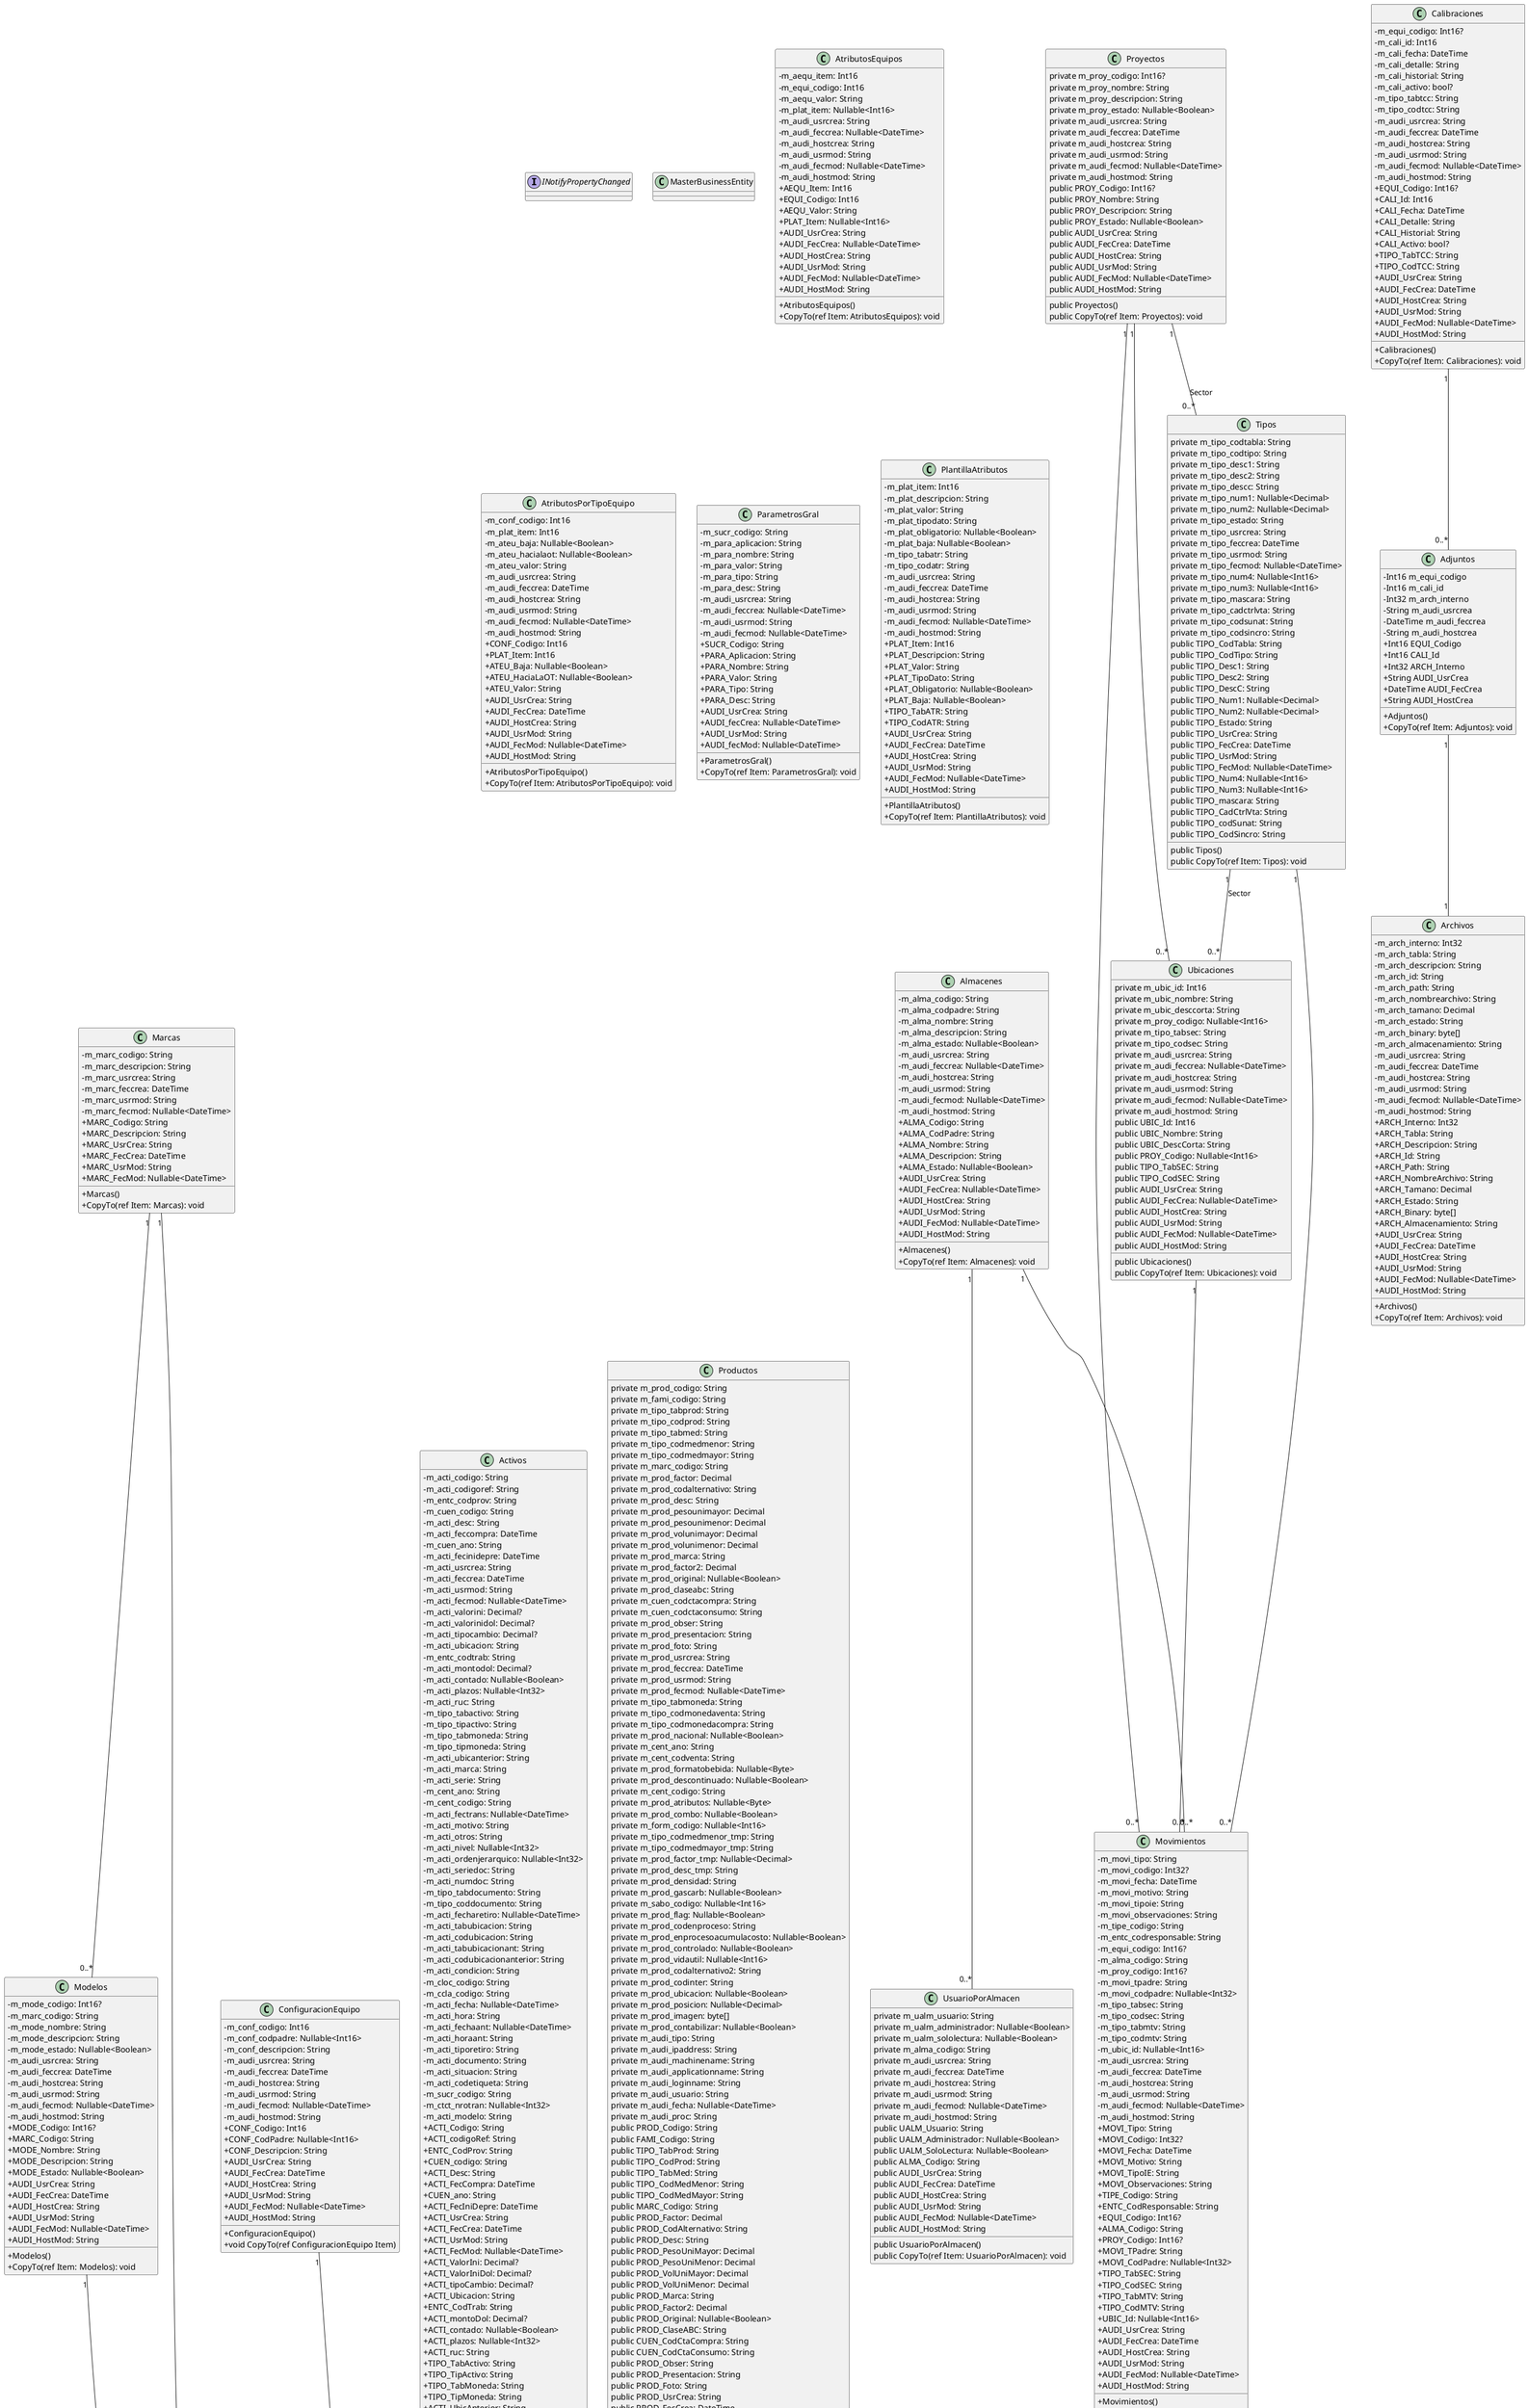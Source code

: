 @startuml Entidades Aplicacion
skinparam ClassAttributeIconSize 0

interface INotifyPropertyChanged
class MasterBusinessEntity

' Activos ..> INotifyPropertyChanged
' Adjuntos ..> INotifyPropertyChanged
' Almacenes ..> INotifyPropertyChanged
' Archivos ..> INotifyPropertyChanged
' AtributosEquipos ..> INotifyPropertyChanged
' AtributosPorTipoEquipo ..> INotifyPropertyChanged
' Calibraciones ..> INotifyPropertyChanged
' ConfiguracionEquipo ..> INotifyPropertyChanged
' Entidad ..> INotifyPropertyChanged
' EqHistEstados ..> INotifyPropertyChanged
' Equipos ..> INotifyPropertyChanged
' FuncionEntidad ..> INotifyPropertyChanged
' Marcas ..> INotifyPropertyChanged
' Modelos ..> INotifyPropertyChanged
' MovimientoArchivo ..> INotifyPropertyChanged
' Movimientos ..> INotifyPropertyChanged
' ParametrosGral ..> INotifyPropertyChanged
' PlantillaAtributos ..> INotifyPropertyChanged
' Productos ..> INotifyPropertyChanged
' Proyectos ..> INotifyPropertyChanged
' Tipos ..> INotifyPropertyChanged
' Ubicaciones ..> INotifyPropertyChanged
' UsuarioPorAlmacen ..> INotifyPropertyChanged

Marcas "1" -- "0..*" Modelos
Marcas "1" -- "0..*" Equipos
Modelos "1" -- "0..*" Equipos
ConfiguracionEquipo "1" -- "0..*" Equipos
Activos "0..1" -- "0..1" Equipos
Calibraciones "1" -- "0..*" Adjuntos
Almacenes "1" -- "0..*" Movimientos
Almacenes "1" -- "0..*" UsuarioPorAlmacen
Productos "1" -- "0..*" Equipos
Proyectos "1" -- "0..*" Ubicaciones
Tipos "1" -- "0..*" Ubicaciones: Sector
Proyectos "1" -- "0..*" Tipos: Sector
Ubicaciones "1" -- "0..*" Movimientos
Tipos "1" -- "0..*" Movimientos
Proyectos "1" -- "0..*" Movimientos
Adjuntos "1" -- "1" Archivos
Movimientos "1" -- "1" MovimientoArchivo
Movimientos "1" -- "1..*" Equipos
Movimientos "1" -- "1" Entidad: Responsable
Equipos "1" -- "1..*" EqHistEstados

' class Activos extends MasterBusinessEntity {
class Activos {
    - m_acti_codigo: String
    - m_acti_codigoref: String
    - m_entc_codprov: String
    - m_cuen_codigo: String
    - m_acti_desc: String
    - m_acti_feccompra: DateTime
    - m_cuen_ano: String
    - m_acti_fecinidepre: DateTime
    - m_acti_usrcrea: String
    - m_acti_feccrea: DateTime
    - m_acti_usrmod: String
    - m_acti_fecmod: Nullable<DateTime>
    - m_acti_valorini: Decimal?
    - m_acti_valorinidol: Decimal?
    - m_acti_tipocambio: Decimal?
    - m_acti_ubicacion: String
    - m_entc_codtrab: String
    - m_acti_montodol: Decimal?
    - m_acti_contado: Nullable<Boolean>
    - m_acti_plazos: Nullable<Int32>
    - m_acti_ruc: String
    - m_tipo_tabactivo: String
    - m_tipo_tipactivo: String
    - m_tipo_tabmoneda: String
    - m_tipo_tipmoneda: String
    - m_acti_ubicanterior: String
    - m_acti_marca: String
    - m_acti_serie: String
    - m_cent_ano: String
    - m_cent_codigo: String
    - m_acti_fectrans: Nullable<DateTime>
    - m_acti_motivo: String
    - m_acti_otros: String
    - m_acti_nivel: Nullable<Int32>
    - m_acti_ordenjerarquico: Nullable<Int32>
    - m_acti_seriedoc: String
    - m_acti_numdoc: String
    - m_tipo_tabdocumento: String
    - m_tipo_coddocumento: String
    - m_acti_fecharetiro: Nullable<DateTime>
    - m_acti_tabubicacion: String
    - m_acti_codubicacion: String
    - m_acti_tabubicacionant: String
    - m_acti_codubicacionanterior: String
    - m_acti_condicion: String
    - m_cloc_codigo: String
    - m_ccla_codigo: String
    - m_acti_fecha: Nullable<DateTime>
    - m_acti_hora: String
    - m_acti_fechaant: Nullable<DateTime>
    - m_acti_horaant: String
    - m_acti_tiporetiro: String
    - m_acti_documento: String
    - m_acti_situacion: String
    - m_acti_codetiqueta: String
    - m_sucr_codigo: String
    - m_ctct_nrotran: Nullable<Int32>
    - m_acti_modelo: String
    + ACTI_Codigo: String
    + ACTI_codigoRef: String
    + ENTC_CodProv: String
    + CUEN_codigo: String
    + ACTI_Desc: String
    + ACTI_FecCompra: DateTime
    + CUEN_ano: String
    + ACTI_FecIniDepre: DateTime
    + ACTI_UsrCrea: String
    + ACTI_FecCrea: DateTime
    + ACTI_UsrMod: String
    + ACTI_FecMod: Nullable<DateTime>
    + ACTI_ValorIni: Decimal?
    + ACTI_ValorIniDol: Decimal?
    + ACTI_tipoCambio: Decimal?
    + ACTI_Ubicacion: String
    + ENTC_CodTrab: String
    + ACTI_montoDol: Decimal?
    + ACTI_contado: Nullable<Boolean>
    + ACTI_plazos: Nullable<Int32>
    + ACTI_ruc: String
    + TIPO_TabActivo: String
    + TIPO_TipActivo: String
    + TIPO_TabMoneda: String
    + TIPO_TipMoneda: String
    + ACTI_UbicAnterior: String
    + ACTI_marca: String
    + ACTI_serie: String
    + CENT_Ano: String
    + CENT_Codigo: String
    + ACTI_fecTrans: Nullable<DateTime>
    + ACTI_motivo: String
    + ACTI_otros: String
    + ACTI_nivel: Nullable<Int32>
    + ACTI_ordenJerarquico: Nullable<Int32>
    + ACTI_SerieDoc: String
    + ACTI_NumDoc: String
    + TIPO_TabDocumento: String
    + TIPO_CodDocumento: String
    + ACTI_FechaRetiro: Nullable<DateTime>
    + ACTI_TabUbicacion: String
    + ACTI_CodUbicacion: String
    + ACTI_TabUbicacionAnt: String
    + ACTI_CodUbicacionAnterior: String
    + ACTI_Condicion: String
    + CLOC_Codigo: String
    + CCLA_Codigo: String
    + ACTI_Fecha: Nullable<DateTime>
    + ACTI_Hora: String
    + ACTI_FechaAnt: Nullable<DateTime>
    + ACTI_HoraAnt: String
    + ACTI_TipoRetiro: String
    + ACTI_documento: String
    + ACTI_Situacion: String
    + ACTI_CodEtiqueta: String
    + SUCR_Codigo: String
    + ctct_nrotran: Nullable<Int32>
    + ACTI_modelo: String
    + Activos()
    + CopyTo(ref Activos Item): void
}

' class Adjuntos extends MasterBusinessEntity {
class Adjuntos {
    - Int16 m_equi_codigo
    - Int16 m_cali_id
    - Int32 m_arch_interno
    - String m_audi_usrcrea
    - DateTime m_audi_feccrea
    - String m_audi_hostcrea
    + Int16 EQUI_Codigo
    + Int16 CALI_Id
    + Int32 ARCH_Interno
    + String AUDI_UsrCrea
    + DateTime AUDI_FecCrea
    + String AUDI_HostCrea
    + Adjuntos()
    + CopyTo(ref Item: Adjuntos): void
}

' class Almacenes extends MasterBusinessEntity {
class Almacenes {
    - m_alma_codigo: String
    - m_alma_codpadre: String
    - m_alma_nombre: String
    - m_alma_descripcion: String
    - m_alma_estado: Nullable<Boolean>
    - m_audi_usrcrea: String
    - m_audi_feccrea: Nullable<DateTime>
    - m_audi_hostcrea: String
    - m_audi_usrmod: String
    - m_audi_fecmod: Nullable<DateTime>
    - m_audi_hostmod: String
    + ALMA_Codigo: String
    + ALMA_CodPadre: String
    + ALMA_Nombre: String
    + ALMA_Descripcion: String
    + ALMA_Estado: Nullable<Boolean>
    + AUDI_UsrCrea: String
    + AUDI_FecCrea: Nullable<DateTime>
    + AUDI_HostCrea: String
    + AUDI_UsrMod: String
    + AUDI_FecMod: Nullable<DateTime>
    + AUDI_HostMod: String
    + Almacenes()
    + CopyTo(ref Item: Almacenes): void
}

' class Archivos extends MasterBusinessEntity {
class Archivos {
    - m_arch_interno: Int32
    - m_arch_tabla: String
    - m_arch_descripcion: String
    - m_arch_id: String
    - m_arch_path: String
    - m_arch_nombrearchivo: String
    - m_arch_tamano: Decimal
    - m_arch_estado: String
    - m_arch_binary: byte[]
    - m_arch_almacenamiento: String
    - m_audi_usrcrea: String
    - m_audi_feccrea: DateTime
    - m_audi_hostcrea: String
    - m_audi_usrmod: String
    - m_audi_fecmod: Nullable<DateTime>
    - m_audi_hostmod: String
    + ARCH_Interno: Int32
    + ARCH_Tabla: String
    + ARCH_Descripcion: String
    + ARCH_Id: String
    + ARCH_Path: String
    + ARCH_NombreArchivo: String
    + ARCH_Tamano: Decimal
    + ARCH_Estado: String
    + ARCH_Binary: byte[]
    + ARCH_Almacenamiento: String
    + AUDI_UsrCrea: String
    + AUDI_FecCrea: DateTime
    + AUDI_HostCrea: String
    + AUDI_UsrMod: String
    + AUDI_FecMod: Nullable<DateTime>
    + AUDI_HostMod: String
    + Archivos()
    + CopyTo(ref Item: Archivos): void
}

' class AtributosEquipos extends MasterBusinessEntity {
class AtributosEquipos {
    - m_aequ_item: Int16
    - m_equi_codigo: Int16
    - m_aequ_valor: String
    - m_plat_item: Nullable<Int16>
    - m_audi_usrcrea: String
    - m_audi_feccrea: Nullable<DateTime>
    - m_audi_hostcrea: String
    - m_audi_usrmod: String
    - m_audi_fecmod: Nullable<DateTime>
    - m_audi_hostmod: String
    + AEQU_Item: Int16
    + EQUI_Codigo: Int16
    + AEQU_Valor: String
    + PLAT_Item: Nullable<Int16>
    + AUDI_UsrCrea: String
    + AUDI_FecCrea: Nullable<DateTime>
    + AUDI_HostCrea: String
    + AUDI_UsrMod: String
    + AUDI_FecMod: Nullable<DateTime>
    + AUDI_HostMod: String
    + AtributosEquipos()
    + CopyTo(ref Item: AtributosEquipos): void
}

' class AtributosPorTipoEquipo extends MasterBusinessEntity {
class AtributosPorTipoEquipo {
    - m_conf_codigo: Int16
    - m_plat_item: Int16
    - m_ateu_baja: Nullable<Boolean>
    - m_ateu_hacialaot: Nullable<Boolean>
    - m_ateu_valor: String
    - m_audi_usrcrea: String
    - m_audi_feccrea: DateTime
    - m_audi_hostcrea: String
    - m_audi_usrmod: String
    - m_audi_fecmod: Nullable<DateTime>
    - m_audi_hostmod: String
    + CONF_Codigo: Int16
    + PLAT_Item: Int16
    + ATEU_Baja: Nullable<Boolean>
    + ATEU_HaciaLaOT: Nullable<Boolean>
    + ATEU_Valor: String
    + AUDI_UsrCrea: String
    + AUDI_FecCrea: DateTime
    + AUDI_HostCrea: String
    + AUDI_UsrMod: String
    + AUDI_FecMod: Nullable<DateTime>
    + AUDI_HostMod: String
    + AtributosPorTipoEquipo()
    + CopyTo(ref Item: AtributosPorTipoEquipo): void
}

' class Calibraciones extends MasterBusinessEntity {
class Calibraciones {
    - m_equi_codigo: Int16?
    - m_cali_id: Int16
    - m_cali_fecha: DateTime
    - m_cali_detalle: String
    - m_cali_historial: String
    - m_cali_activo: bool?
    - m_tipo_tabtcc: String
    - m_tipo_codtcc: String
    - m_audi_usrcrea: String
    - m_audi_feccrea: DateTime
    - m_audi_hostcrea: String
    - m_audi_usrmod: String
    - m_audi_fecmod: Nullable<DateTime>
    - m_audi_hostmod: String
    + EQUI_Codigo: Int16?
    + CALI_Id: Int16
    + CALI_Fecha: DateTime
    + CALI_Detalle: String
    + CALI_Historial: String
    + CALI_Activo: bool?
    + TIPO_TabTCC: String
    + TIPO_CodTCC: String
    + AUDI_UsrCrea: String
    + AUDI_FecCrea: DateTime
    + AUDI_HostCrea: String
    + AUDI_UsrMod: String
    + AUDI_FecMod: Nullable<DateTime>
    + AUDI_HostMod: String
    + Calibraciones()
    + CopyTo(ref Item: Calibraciones): void
}

' class ConfiguracionEquipo extends MasterBusinessEntity {
class ConfiguracionEquipo {
    - m_conf_codigo: Int16
    - m_conf_codpadre: Nullable<Int16>
    - m_conf_descripcion: String
    - m_audi_usrcrea: String
    - m_audi_feccrea: DateTime
    - m_audi_hostcrea: String
    - m_audi_usrmod: String
    - m_audi_fecmod: Nullable<DateTime>
    - m_audi_hostmod: String
    + CONF_Codigo: Int16
    + CONF_CodPadre: Nullable<Int16>
    + CONF_Descripcion: String
    + AUDI_UsrCrea: String
    + AUDI_FecCrea: DateTime
    + AUDI_HostCrea: String
    + AUDI_UsrMod: String
    + AUDI_FecMod: Nullable<DateTime>
    + AUDI_HostMod: String
    + ConfiguracionEquipo()
    + void CopyTo(ref ConfiguracionEquipo Item)
}

' class Entidad extends MasterBusinessEntity {
class Entidad {
    - m_entc_codigo: String
    - m_entc_ruc: String
    - m_entc_nomcom: String
    - m_entc_razonsoc: String
    - m_entc_contacto: String
    - m_entc_tel1: String
    - m_entc_tel2: String
    - m_entc_tel3: String
    - m_entc_fax: String
    - m_entc_dir: String
    - m_entc_dirrefe: String
    - m_entc_ubicacion: String
    - m_entc_dociden: String
    - m_entc_nomprop: String
    - m_zoge_codigo: String
    - m_entc_domiciliado: Nullable<Boolean>
    - m_entc_ptrapemat: Nullable<Int16>
    - m_entc_ptrnombre1: Nullable<Int16>
    - m_entc_ptrnombre2: Nullable<Int16>
    - m_entc_email: String
    - m_entc_usrcrea: String
    - m_entc_feccrea: DateTime
    - m_entc_usrmod: String
    - m_entc_fecmod: Nullable<DateTime>
    - m_entc_tipdociden: String
    - m_entc_tipoentidadpdt: String
    - m_entc_rucduplicado: Nullable<Int32>
    - m_entc_percepcion: Nullable<Decimal>
    - m_entc_pagoinmediato: Nullable<Boolean>
    - m_entc_agretencion: Nullable<Boolean>
    - m_entc_buencontribuyente: Nullable<Boolean>
    - m_entc_agpercepcion: Nullable<Boolean>
    - m_entc_bloqueosunat: Nullable<Boolean>
    - m_entc_sexo: String
    - m_entc_fecnac: Nullable<DateTime>
    - m_entc_codpadre: String
    - m_tipo_tabnac: String
    - m_tipo_codnac: String
    - m_entc_publico: Nullable<Boolean>
    - m_entc_codinterbancario: String
    - m_entc_codinterbancariodol: String
    - m_entc_vinculada: Nullable<Boolean>
    - m_entc_tipocci: String
    - m_entc_felectronica: Nullable<Boolean>
    - m_entc_codfacturacion: String
    - m_entc_actualizacionsunat: Nullable<DateTime>
    - m_entc_password: String
    - m_entc_cambiarpass: Nullable<Boolean>
    + ENTC_Codigo: String
    + ENTC_Ruc: String
    + ENTC_NomCom: String
    + ENTC_RazonSoc: String
    + ENTC_Contacto: String
    + ENTC_Tel1: String
    + ENTC_Tel2: String
    + ENTC_Tel3: String
    + ENTC_Fax: String
    + ENTC_Dir: String
    + ENTC_DirRefe: String
    + ENTC_Ubicacion: String
    + ENTC_DocIden: String
    + ENTC_NomProp: String
    + ZOGE_Codigo: String
    + ENTC_domiciliado: Nullable<Boolean>
    + ENTC_PtrApemat: Nullable<Int16>
    + ENTC_PtrNombre1: Nullable<Int16>
    + ENTC_PtrNombre2: Nullable<Int16>
    + ENTC_Email: String
    + ENTC_UsrCrea: String
    + ENTC_FecCrea: DateTime
    + ENTC_UsrMod: String
    + ENTC_FecMod: Nullable<DateTime>
    + ENTC_TipDocIden: String
    + ENTC_TipoEntidadPDT: String
    + ENTC_RucDuplicado: Nullable<Int32>
    + ENTC_Percepcion: Nullable<Decimal>
    + ENTC_pagoInmediato: Nullable<Boolean>
    + ENTC_AgRetencion: Nullable<Boolean>
    + ENTC_buenContribuyente: Nullable<Boolean>
    + ENTC_AgPercepcion: Nullable<Boolean>
    + ENTC_bloqueoSUNAT: Nullable<Boolean>
    + ENTC_Sexo: String
    + ENTC_FecNac: Nullable<DateTime>
    + ENTC_CodPadre: String
    + TIPO_tabNac: String
    + TIPO_codNac: String
    + ENTC_Publico: Nullable<Boolean>
    + ENTC_codInterbancario: String
    + ENTC_codInterbancarioDol: String
    + ENTC_Vinculada: Nullable<Boolean>
    + ENTC_tipoCCI: String
    + ENTC_FElectronica: Nullable<Boolean>
    + ENTC_codFacturacion: String
    + ENTC_ActualizacionSunat: Nullable<DateTime>
    + ENTC_Password: String
    + ENTC_CambiarPass: Nullable<Boolean>
    + Entidad()
    + CopyTo(ref Item: Entidad): void
}

' class EqHistEstados extends MasterBusinessEntity {
class EqHistEstados {
    - m_equi_codigo: Int16
    - m_ehes_item: Int16
    - m_ehes_fecha: DateTime
    - m_ehes_estado: String
    - m_ehes_observaciones: String
    - m_entc_codresponsable: String
    - m_tipo_tabsec: String
    - m_tipo_codsec: String
    - m_alma_codigo: String
    - m_audi_usrcrea: String
    - m_audi_feccrea: DateTime
    - m_audi_hostcrea: String
    + EQUI_Codigo: Int16
    + EHES_Item: Int16
    + EHES_Fecha: DateTime
    + EHES_Estado: String
    + EHES_Observaciones: String
    + ENTC_CodResponsable: String
    + TIPO_TabSEC: String
    + TIPO_CodSEC: String
    + ALMA_Codigo: String
    + AUDI_UsrCrea: String
    + AUDI_FecCrea: DateTime
    + AUDI_HostCrea: String
    + EqHistEstados()
    + CopyTo(ref Item: EqHistEstados): void
}

' class Equipos extends MasterBusinessEntity {
class Equipos {
    - m_equi_codigo: Int16
    - m_equi_nombre: String
    - m_equi_descripcion: String
    - m_equi_fecgarantia: Nullable<DateTime>
    - m_equi_detgarantia: String
    - m_equi_fecregistro: Nullable<DateTime>
    - m_equi_nroserie: String
    - m_equi_nroqr: String
    - m_equi_estado: String
    - m_equi_docserie: String
    - m_equi_docnumero: String
    - m_tipo_tabtdo: String
    - m_tipo_codtdo: String
    - m_entc_codproveedor: String
    - m_conf_codigo: Nullable<Int16>
    - m_cate_codigo: Nullable<Int16>
    - m_marc_codigo: String
    - m_mode_codigo: Nullable<Int16>
    - m_acti_codigo: String
    - m_prod_codigo: String
    - m_audi_usrcrea: String
    - m_audi_feccrea: DateTime
    - m_audi_hostcrea: String
    - m_audi_usrmod: String
    - m_audi_fecmod: Nullable<DateTime>
    - m_audi_hostmod: String
    + EQUI_Codigo: Int16
    + EQUI_Nombre: String
    + EQUI_Descripcion: String
    + EQUI_FecGarantia: Nullable<DateTime>
    + EQUI_DetGarantia: String
    + EQUI_FecRegistro: Nullable<DateTime>
    + EQUI_NroSerie: String
    + EQUI_NroQR: String
    + EQUI_Estado: String
    + EQUI_DocSerie: String
    + EQUI_DocNumero: String
    + TIPO_TabTDO: String
    + TIPO_CodTDO: String
    + ENTC_CodProveedor: String
    + CONF_Codigo: Nullable<Int16>
    + CATE_Codigo: Nullable<Int16>
    + MARC_Codigo: String
    + MODE_Codigo: Nullable<Int16>
    + ACTI_Codigo: String
    + PROD_Codigo: String
    + AUDI_UsrCrea: String
    + AUDI_FecCrea: DateTime
    + AUDI_HostCrea: String
    + AUDI_UsrMod: String
    + AUDI_FecMod: Nullable<DateTime>
    + AUDI_HostMod: String
    + Equipos()
    + CopyTo(ref Item: Equipos): void
}

' class Marcas extends MasterBusinessEntity {
class Marcas {
    - m_marc_codigo: String
    - m_marc_descripcion: String
    - m_marc_usrcrea: String
    - m_marc_feccrea: DateTime
    - m_marc_usrmod: String
    - m_marc_fecmod: Nullable<DateTime>
    + MARC_Codigo: String
    + MARC_Descripcion: String
    + MARC_UsrCrea: String
    + MARC_FecCrea: DateTime
    + MARC_UsrMod: String
    + MARC_FecMod: Nullable<DateTime>
    + Marcas()
    + CopyTo(ref Item: Marcas): void
}

' class Modelos extends MasterBusinessEntity {
class Modelos {
    - m_mode_codigo: Int16?
    - m_marc_codigo: String
    - m_mode_nombre: String
    - m_mode_descripcion: String
    - m_mode_estado: Nullable<Boolean>
    - m_audi_usrcrea: String
    - m_audi_feccrea: DateTime
    - m_audi_hostcrea: String
    - m_audi_usrmod: String
    - m_audi_fecmod: Nullable<DateTime>
    - m_audi_hostmod: String
    + MODE_Codigo: Int16?
    + MARC_Codigo: String
    + MODE_Nombre: String
    + MODE_Descripcion: String
    + MODE_Estado: Nullable<Boolean>
    + AUDI_UsrCrea: String
    + AUDI_FecCrea: DateTime
    + AUDI_HostCrea: String
    + AUDI_UsrMod: String
    + AUDI_FecMod: Nullable<DateTime>
    + AUDI_HostMod: String
    + Modelos()
    + CopyTo(ref Item: Modelos): void
}

' class MovimientoArchivo extends MasterBusinessEntity {
class MovimientoArchivo {
    - m_moar_codigo: int
    - m_movi_tipo: String
    - m_movi_codigo: Int32?
    - m_moar_archivo: byte[]
    - m_audi_usrcrea: String
    - m_audi_feccrea: DateTime
    - m_audi_hostcrea: String
    + MOAR_Codigo: Int32?
    + MOVI_Tipo: String
    + MOVI_Codigo: Int32?
    + MOAR_Archivo: byte[]
    + AUDI_UsrCrea: String
    + AUDI_FecCrea: DateTime
    + AUDI_HostCrea: String
    + MovimientoArchivo()
    + CopyTo(ref Item: MovimientoArchivo): void
}

' class Movimientos extends MasterBusinessEntity {
class Movimientos {
    - m_movi_tipo: String
    - m_movi_codigo: Int32?
    - m_movi_fecha: DateTime
    - m_movi_motivo: String
    - m_movi_tipoie: String
    - m_movi_observaciones: String
    - m_tipe_codigo: String
    - m_entc_codresponsable: String
    - m_equi_codigo: Int16?
    - m_alma_codigo: String
    - m_proy_codigo: Int16?
    - m_movi_tpadre: String
    - m_movi_codpadre: Nullable<Int32>
    - m_tipo_tabsec: String
    - m_tipo_codsec: String
    - m_tipo_tabmtv: String
    - m_tipo_codmtv: String
    - m_ubic_id: Nullable<Int16>
    - m_audi_usrcrea: String
    - m_audi_feccrea: DateTime
    - m_audi_hostcrea: String
    - m_audi_usrmod: String
    - m_audi_fecmod: Nullable<DateTime>
    - m_audi_hostmod: String
    + MOVI_Tipo: String
    + MOVI_Codigo: Int32?
    + MOVI_Fecha: DateTime
    + MOVI_Motivo: String
    + MOVI_TipoIE: String
    + MOVI_Observaciones: String
    + TIPE_Codigo: String
    + ENTC_CodResponsable: String
    + EQUI_Codigo: Int16?
    + ALMA_Codigo: String
    + PROY_Codigo: Int16?
    + MOVI_TPadre: String
    + MOVI_CodPadre: Nullable<Int32>
    + TIPO_TabSEC: String
    + TIPO_CodSEC: String
    + TIPO_TabMTV: String
    + TIPO_CodMTV: String
    + UBIC_Id: Nullable<Int16>
    + AUDI_UsrCrea: String
    + AUDI_FecCrea: DateTime
    + AUDI_HostCrea: String
    + AUDI_UsrMod: String
    + AUDI_FecMod: Nullable<DateTime>
    + AUDI_HostMod: String
    + Movimientos()
    + CopyTo(ref Item: Movimientos): void
}

' class ParametrosGral extends MasterBusinessEntity {
class ParametrosGral {
    - m_sucr_codigo: String
    - m_para_aplicacion: String
    - m_para_nombre: String
    - m_para_valor: String
    - m_para_tipo: String
    - m_para_desc: String
    - m_audi_usrcrea: String
    - m_audi_feccrea: Nullable<DateTime>
    - m_audi_usrmod: String
    - m_audi_fecmod: Nullable<DateTime>
    + SUCR_Codigo: String
    + PARA_Aplicacion: String
    + PARA_Nombre: String
    + PARA_Valor: String
    + PARA_Tipo: String
    + PARA_Desc: String
    + AUDI_UsrCrea: String
    + AUDI_fecCrea: Nullable<DateTime>
    + AUDI_UsrMod: String
    + AUDI_fecMod: Nullable<DateTime>
    + ParametrosGral()
    + CopyTo(ref Item: ParametrosGral): void
}

' class PlantillaAtributos extends MasterBusinessEntity {
class PlantillaAtributos {
    - m_plat_item: Int16
    - m_plat_descripcion: String
    - m_plat_valor: String
    - m_plat_tipodato: String
    - m_plat_obligatorio: Nullable<Boolean>
    - m_plat_baja: Nullable<Boolean>
    - m_tipo_tabatr: String
    - m_tipo_codatr: String
    - m_audi_usrcrea: String
    - m_audi_feccrea: DateTime
    - m_audi_hostcrea: String
    - m_audi_usrmod: String
    - m_audi_fecmod: Nullable<DateTime>
    - m_audi_hostmod: String
    + PLAT_Item: Int16
    + PLAT_Descripcion: String
    + PLAT_Valor: String
    + PLAT_TipoDato: String
    + PLAT_Obligatorio: Nullable<Boolean>
    + PLAT_Baja: Nullable<Boolean>
    + TIPO_TabATR: String
    + TIPO_CodATR: String
    + AUDI_UsrCrea: String
    + AUDI_FecCrea: DateTime
    + AUDI_HostCrea: String
    + AUDI_UsrMod: String
    + AUDI_FecMod: Nullable<DateTime>
    + AUDI_HostMod: String
    + PlantillaAtributos()
    + CopyTo(ref Item: PlantillaAtributos): void
}

' class Productos extends MasterBusinessEntity {
class Productos {
    private m_prod_codigo: String
    private m_fami_codigo: String
    private m_tipo_tabprod: String
    private m_tipo_codprod: String
    private m_tipo_tabmed: String
    private m_tipo_codmedmenor: String
    private m_tipo_codmedmayor: String
    private m_marc_codigo: String
    private m_prod_factor: Decimal
    private m_prod_codalternativo: String
    private m_prod_desc: String
    private m_prod_pesounimayor: Decimal
    private m_prod_pesounimenor: Decimal
    private m_prod_volunimayor: Decimal
    private m_prod_volunimenor: Decimal
    private m_prod_marca: String
    private m_prod_factor2: Decimal
    private m_prod_original: Nullable<Boolean>
    private m_prod_claseabc: String
    private m_cuen_codctacompra: String
    private m_cuen_codctaconsumo: String
    private m_prod_obser: String
    private m_prod_presentacion: String
    private m_prod_foto: String
    private m_prod_usrcrea: String
    private m_prod_feccrea: DateTime
    private m_prod_usrmod: String
    private m_prod_fecmod: Nullable<DateTime>
    private m_tipo_tabmoneda: String
    private m_tipo_codmonedaventa: String
    private m_tipo_codmonedacompra: String
    private m_prod_nacional: Nullable<Boolean>
    private m_cent_ano: String
    private m_cent_codventa: String
    private m_prod_formatobebida: Nullable<Byte>
    private m_prod_descontinuado: Nullable<Boolean>
    private m_cent_codigo: String
    private m_prod_atributos: Nullable<Byte>
    private m_prod_combo: Nullable<Boolean>
    private m_form_codigo: Nullable<Int16>
    private m_tipo_codmedmenor_tmp: String
    private m_tipo_codmedmayor_tmp: String
    private m_prod_factor_tmp: Nullable<Decimal>
    private m_prod_desc_tmp: String
    private m_prod_densidad: String
    private m_prod_gascarb: Nullable<Boolean>
    private m_sabo_codigo: Nullable<Int16>
    private m_prod_flag: Nullable<Boolean>
    private m_prod_codenproceso: String
    private m_prod_enprocesoacumulacosto: Nullable<Boolean>
    private m_prod_controlado: Nullable<Boolean>
    private m_prod_vidautil: Nullable<Int16>
    private m_prod_codalternativo2: String
    private m_prod_codinter: String
    private m_prod_ubicacion: Nullable<Boolean>
    private m_prod_posicion: Nullable<Decimal>
    private m_prod_imagen: byte[]
    private m_prod_contabilizar: Nullable<Boolean>
    private m_audi_tipo: String
    private m_audi_ipaddress: String
    private m_audi_machinename: String
    private m_audi_applicationname: String
    private m_audi_loginname: String
    private m_audi_usuario: String
    private m_audi_fecha: Nullable<DateTime>
    private m_audi_proc: String
    public PROD_Codigo: String
    public FAMI_Codigo: String
    public TIPO_TabProd: String
    public TIPO_CodProd: String
    public TIPO_TabMed: String
    public TIPO_CodMedMenor: String
    public TIPO_CodMedMayor: String
    public MARC_Codigo: String
    public PROD_Factor: Decimal
    public PROD_CodAlternativo: String
    public PROD_Desc: String
    public PROD_PesoUniMayor: Decimal
    public PROD_PesoUniMenor: Decimal
    public PROD_VolUniMayor: Decimal
    public PROD_VolUniMenor: Decimal
    public PROD_Marca: String
    public PROD_Factor2: Decimal
    public PROD_Original: Nullable<Boolean>
    public PROD_ClaseABC: String
    public CUEN_CodCtaCompra: String
    public CUEN_CodCtaConsumo: String
    public PROD_Obser: String
    public PROD_Presentacion: String
    public PROD_Foto: String
    public PROD_UsrCrea: String
    public PROD_FecCrea: DateTime
    public PROD_UsrMod: String
    public PROD_FecMod: Nullable<DateTime>
    public TIPO_TabMoneda: String
    public TIPO_CodMonedaVenta: String
    public TIPO_CodMonedaCompra: String
    public PROD_Nacional: Nullable<Boolean>
    public CENT_ano: String
    public CENT_CodVenta: String
    public PROD_FormatoBebida: Nullable<Byte>
    public prod_Descontinuado: Nullable<Boolean>
    public CENT_Codigo: String
    public PROD_Atributos: Nullable<Byte>
    public PROD_Combo: Nullable<Boolean>
    public FORM_codigo: Nullable<Int16>
    public TIPO_CodMedMenor_tmp: String
    public TIPO_CodMedMayor_tmp: String
    public PROD_Factor_tmp: Nullable<Decimal>
    public PROD_Desc_tmp: String
    public PROD_Densidad: String
    public PROD_GasCarb: Nullable<Boolean>
    public SABO_Codigo: Nullable<Int16>
    public PROD_flag: Nullable<Boolean>
    public prod_codEnProceso: String
    public PROD_EnProcesoAcumulaCosto: Nullable<Boolean>
    public PROD_Controlado: Nullable<Boolean>
    public PROD_VidaUtil: Nullable<Int16>
    public PROD_CodAlternativo2: String
    public PROD_CodInter: String
    public PROD_Ubicacion: Nullable<Boolean>
    public PROD_Posicion: Nullable<Decimal>
    public PROD_Imagen: byte[]
    public PROD_Contabilizar: Nullable<Boolean>
    public AUDI_Tipo: String
    public AUDI_IPAddress: String
    public AUDI_MachineName: String
    public AUDI_ApplicationName: String
    public AUDI_LoginName: String
    public AUDI_Usuario: String
    public AUDI_Fecha: Nullable<DateTime>
    public AUDI_Proc: String
    public Productos()
    public CopyTo(ref Item: Productos): void
}

' class Proyectos extends MasterBusinessEntity {
class Proyectos {
    private m_proy_codigo: Int16?
    private m_proy_nombre: String
    private m_proy_descripcion: String
    private m_proy_estado: Nullable<Boolean>
    private m_audi_usrcrea: String
    private m_audi_feccrea: DateTime
    private m_audi_hostcrea: String
    private m_audi_usrmod: String
    private m_audi_fecmod: Nullable<DateTime>
    private m_audi_hostmod: String
    public PROY_Codigo: Int16?
    public PROY_Nombre: String
    public PROY_Descripcion: String
    public PROY_Estado: Nullable<Boolean>
    public AUDI_UsrCrea: String
    public AUDI_FecCrea: DateTime
    public AUDI_HostCrea: String
    public AUDI_UsrMod: String
    public AUDI_FecMod: Nullable<DateTime>
    public AUDI_HostMod: String
    public Proyectos()
    public CopyTo(ref Item: Proyectos): void
}

' class Tipos extends MasterBusinessEntity {
class Tipos {
    private m_tipo_codtabla: String
    private m_tipo_codtipo: String
    private m_tipo_desc1: String
    private m_tipo_desc2: String
    private m_tipo_descc: String
    private m_tipo_num1: Nullable<Decimal>
    private m_tipo_num2: Nullable<Decimal>
    private m_tipo_estado: String
    private m_tipo_usrcrea: String
    private m_tipo_feccrea: DateTime
    private m_tipo_usrmod: String
    private m_tipo_fecmod: Nullable<DateTime>
    private m_tipo_num4: Nullable<Int16>
    private m_tipo_num3: Nullable<Int16>
    private m_tipo_mascara: String
    private m_tipo_cadctrlvta: String
    private m_tipo_codsunat: String
    private m_tipo_codsincro: String
    public TIPO_CodTabla: String
    public TIPO_CodTipo: String
    public TIPO_Desc1: String
    public TIPO_Desc2: String
    public TIPO_DescC: String
    public TIPO_Num1: Nullable<Decimal>
    public TIPO_Num2: Nullable<Decimal>
    public TIPO_Estado: String
    public TIPO_UsrCrea: String
    public TIPO_FecCrea: DateTime
    public TIPO_UsrMod: String
    public TIPO_FecMod: Nullable<DateTime>
    public TIPO_Num4: Nullable<Int16>
    public TIPO_Num3: Nullable<Int16>
    public TIPO_mascara: String
    public TIPO_CadCtrlVta: String
    public TIPO_codSunat: String
    public TIPO_CodSincro: String
    public Tipos()
    public CopyTo(ref Item: Tipos): void
}

' class Ubicaciones extends MasterBusinessEntity {
class Ubicaciones {
    private m_ubic_id: Int16
    private m_ubic_nombre: String
    private m_ubic_desccorta: String
    private m_proy_codigo: Nullable<Int16>
    private m_tipo_tabsec: String
    private m_tipo_codsec: String
    private m_audi_usrcrea: String
    private m_audi_feccrea: Nullable<DateTime>
    private m_audi_hostcrea: String
    private m_audi_usrmod: String
    private m_audi_fecmod: Nullable<DateTime>
    private m_audi_hostmod: String
    public UBIC_Id: Int16
    public UBIC_Nombre: String
    public UBIC_DescCorta: String
    public PROY_Codigo: Nullable<Int16>
    public TIPO_TabSEC: String
    public TIPO_CodSEC: String
    public AUDI_UsrCrea: String
    public AUDI_FecCrea: Nullable<DateTime>
    public AUDI_HostCrea: String
    public AUDI_UsrMod: String
    public AUDI_FecMod: Nullable<DateTime>
    public AUDI_HostMod: String
    public Ubicaciones()
    public CopyTo(ref Item: Ubicaciones): void
}

' class UsuarioPorAlmacen extends MasterBusinessEntity {
class UsuarioPorAlmacen {
    private m_ualm_usuario: String
    private m_ualm_administrador: Nullable<Boolean>
    private m_ualm_sololectura: Nullable<Boolean>
    private m_alma_codigo: String
    private m_audi_usrcrea: String
    private m_audi_feccrea: DateTime
    private m_audi_hostcrea: String
    private m_audi_usrmod: String
    private m_audi_fecmod: Nullable<DateTime>
    private m_audi_hostmod: String
    public UALM_Usuario: String
    public UALM_Administrador: Nullable<Boolean>
    public UALM_SoloLectura: Nullable<Boolean>
    public ALMA_Codigo: String
    public AUDI_UsrCrea: String
    public AUDI_FecCrea: DateTime
    public AUDI_HostCrea: String
    public AUDI_UsrMod: String
    public AUDI_FecMod: Nullable<DateTime>
    public AUDI_HostMod: String
    public UsuarioPorAlmacen()
    public CopyTo(ref Item: UsuarioPorAlmacen): void
}
@enduml